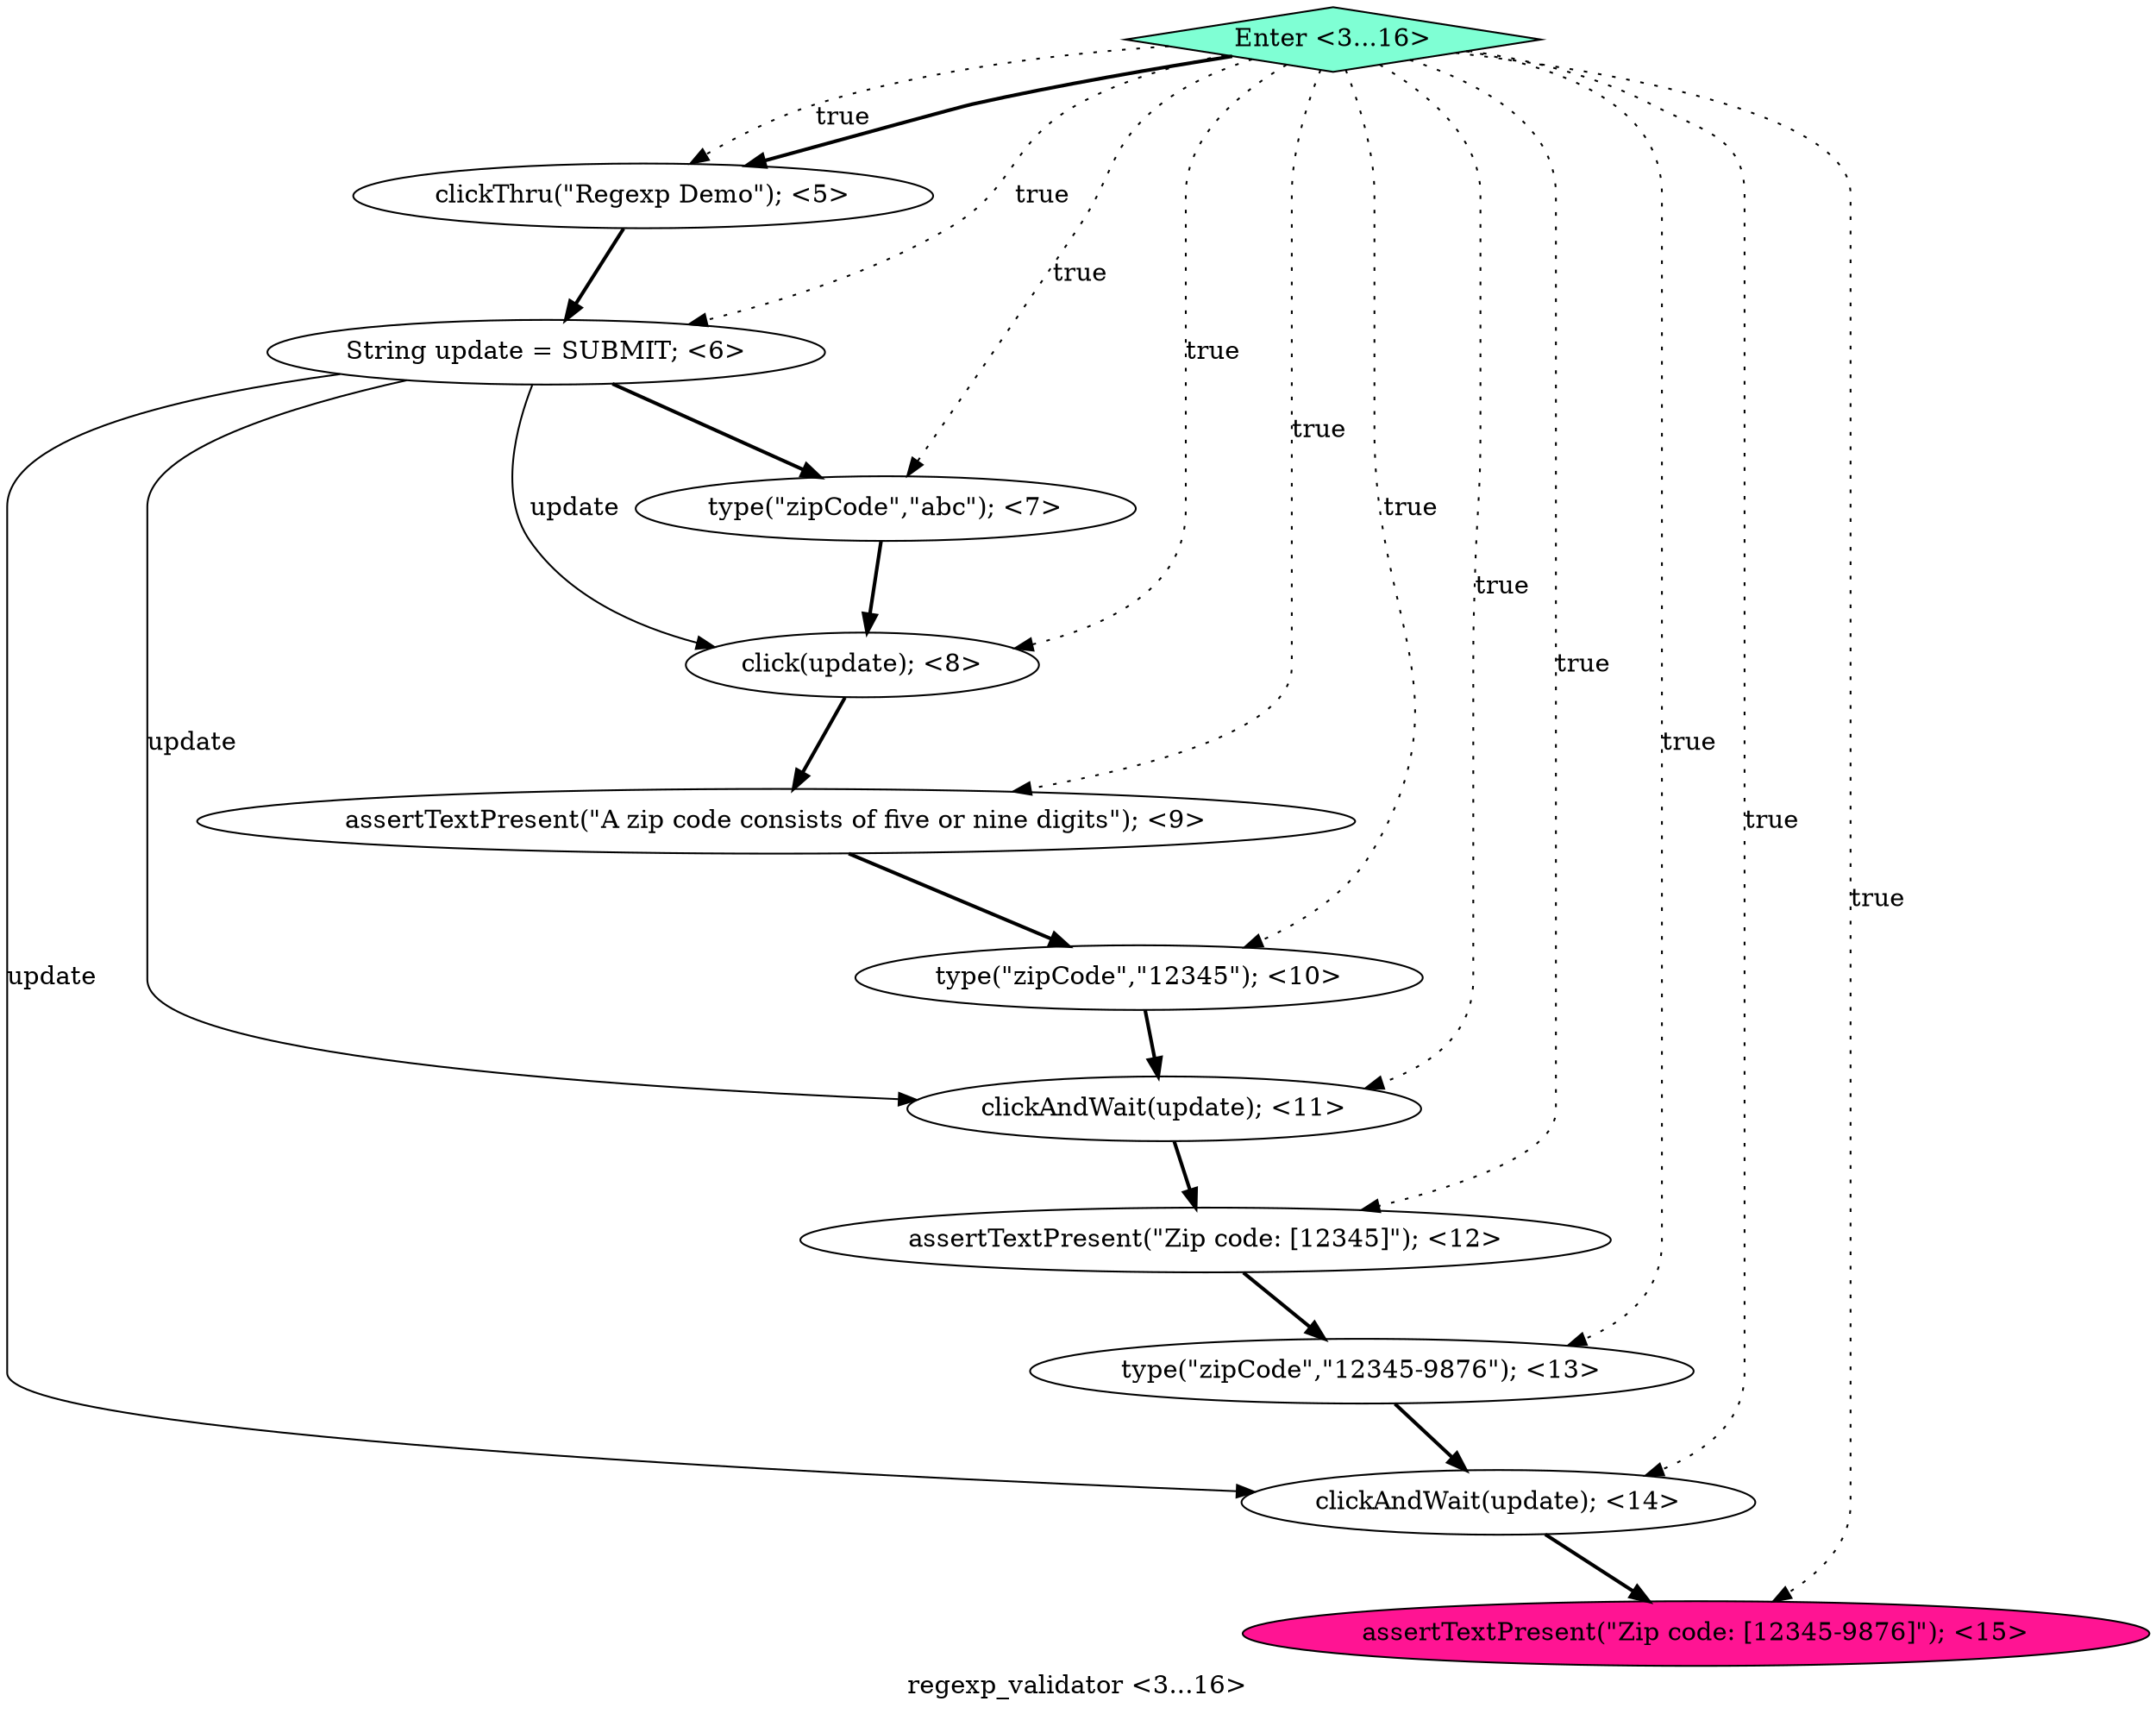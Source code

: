 digraph PDG {
label = "regexp_validator <3...16>";
0.1 [style = filled, label = "String update = SUBMIT; <6>", fillcolor = white, shape = ellipse];
0.9 [style = filled, label = "clickAndWait(update); <14>", fillcolor = white, shape = ellipse];
0.8 [style = filled, label = "type(\"zipCode\",\"12345-9876\"); <13>", fillcolor = white, shape = ellipse];
0.7 [style = filled, label = "assertTextPresent(\"Zip code: [12345]\"); <12>", fillcolor = white, shape = ellipse];
0.0 [style = filled, label = "clickThru(\"Regexp Demo\"); <5>", fillcolor = white, shape = ellipse];
0.2 [style = filled, label = "type(\"zipCode\",\"abc\"); <7>", fillcolor = white, shape = ellipse];
0.10 [style = filled, label = "assertTextPresent(\"Zip code: [12345-9876]\"); <15>", fillcolor = deeppink, shape = ellipse];
0.4 [style = filled, label = "assertTextPresent(\"A zip code consists of five or nine digits\"); <9>", fillcolor = white, shape = ellipse];
0.6 [style = filled, label = "clickAndWait(update); <11>", fillcolor = white, shape = ellipse];
0.3 [style = filled, label = "click(update); <8>", fillcolor = white, shape = ellipse];
0.5 [style = filled, label = "type(\"zipCode\",\"12345\"); <10>", fillcolor = white, shape = ellipse];
0.11 [style = filled, label = "Enter <3...16>", fillcolor = aquamarine, shape = diamond];
0.0 -> 0.1 [style = bold, label=""];
0.1 -> 0.2 [style = bold, label=""];
0.1 -> 0.3 [style = solid, label="update"];
0.1 -> 0.6 [style = solid, label="update"];
0.1 -> 0.9 [style = solid, label="update"];
0.2 -> 0.3 [style = bold, label=""];
0.3 -> 0.4 [style = bold, label=""];
0.4 -> 0.5 [style = bold, label=""];
0.5 -> 0.6 [style = bold, label=""];
0.6 -> 0.7 [style = bold, label=""];
0.7 -> 0.8 [style = bold, label=""];
0.8 -> 0.9 [style = bold, label=""];
0.9 -> 0.10 [style = bold, label=""];
0.11 -> 0.0 [style = dotted, label="true"];
0.11 -> 0.0 [style = bold, label=""];
0.11 -> 0.1 [style = dotted, label="true"];
0.11 -> 0.2 [style = dotted, label="true"];
0.11 -> 0.3 [style = dotted, label="true"];
0.11 -> 0.4 [style = dotted, label="true"];
0.11 -> 0.5 [style = dotted, label="true"];
0.11 -> 0.6 [style = dotted, label="true"];
0.11 -> 0.7 [style = dotted, label="true"];
0.11 -> 0.8 [style = dotted, label="true"];
0.11 -> 0.9 [style = dotted, label="true"];
0.11 -> 0.10 [style = dotted, label="true"];
}
